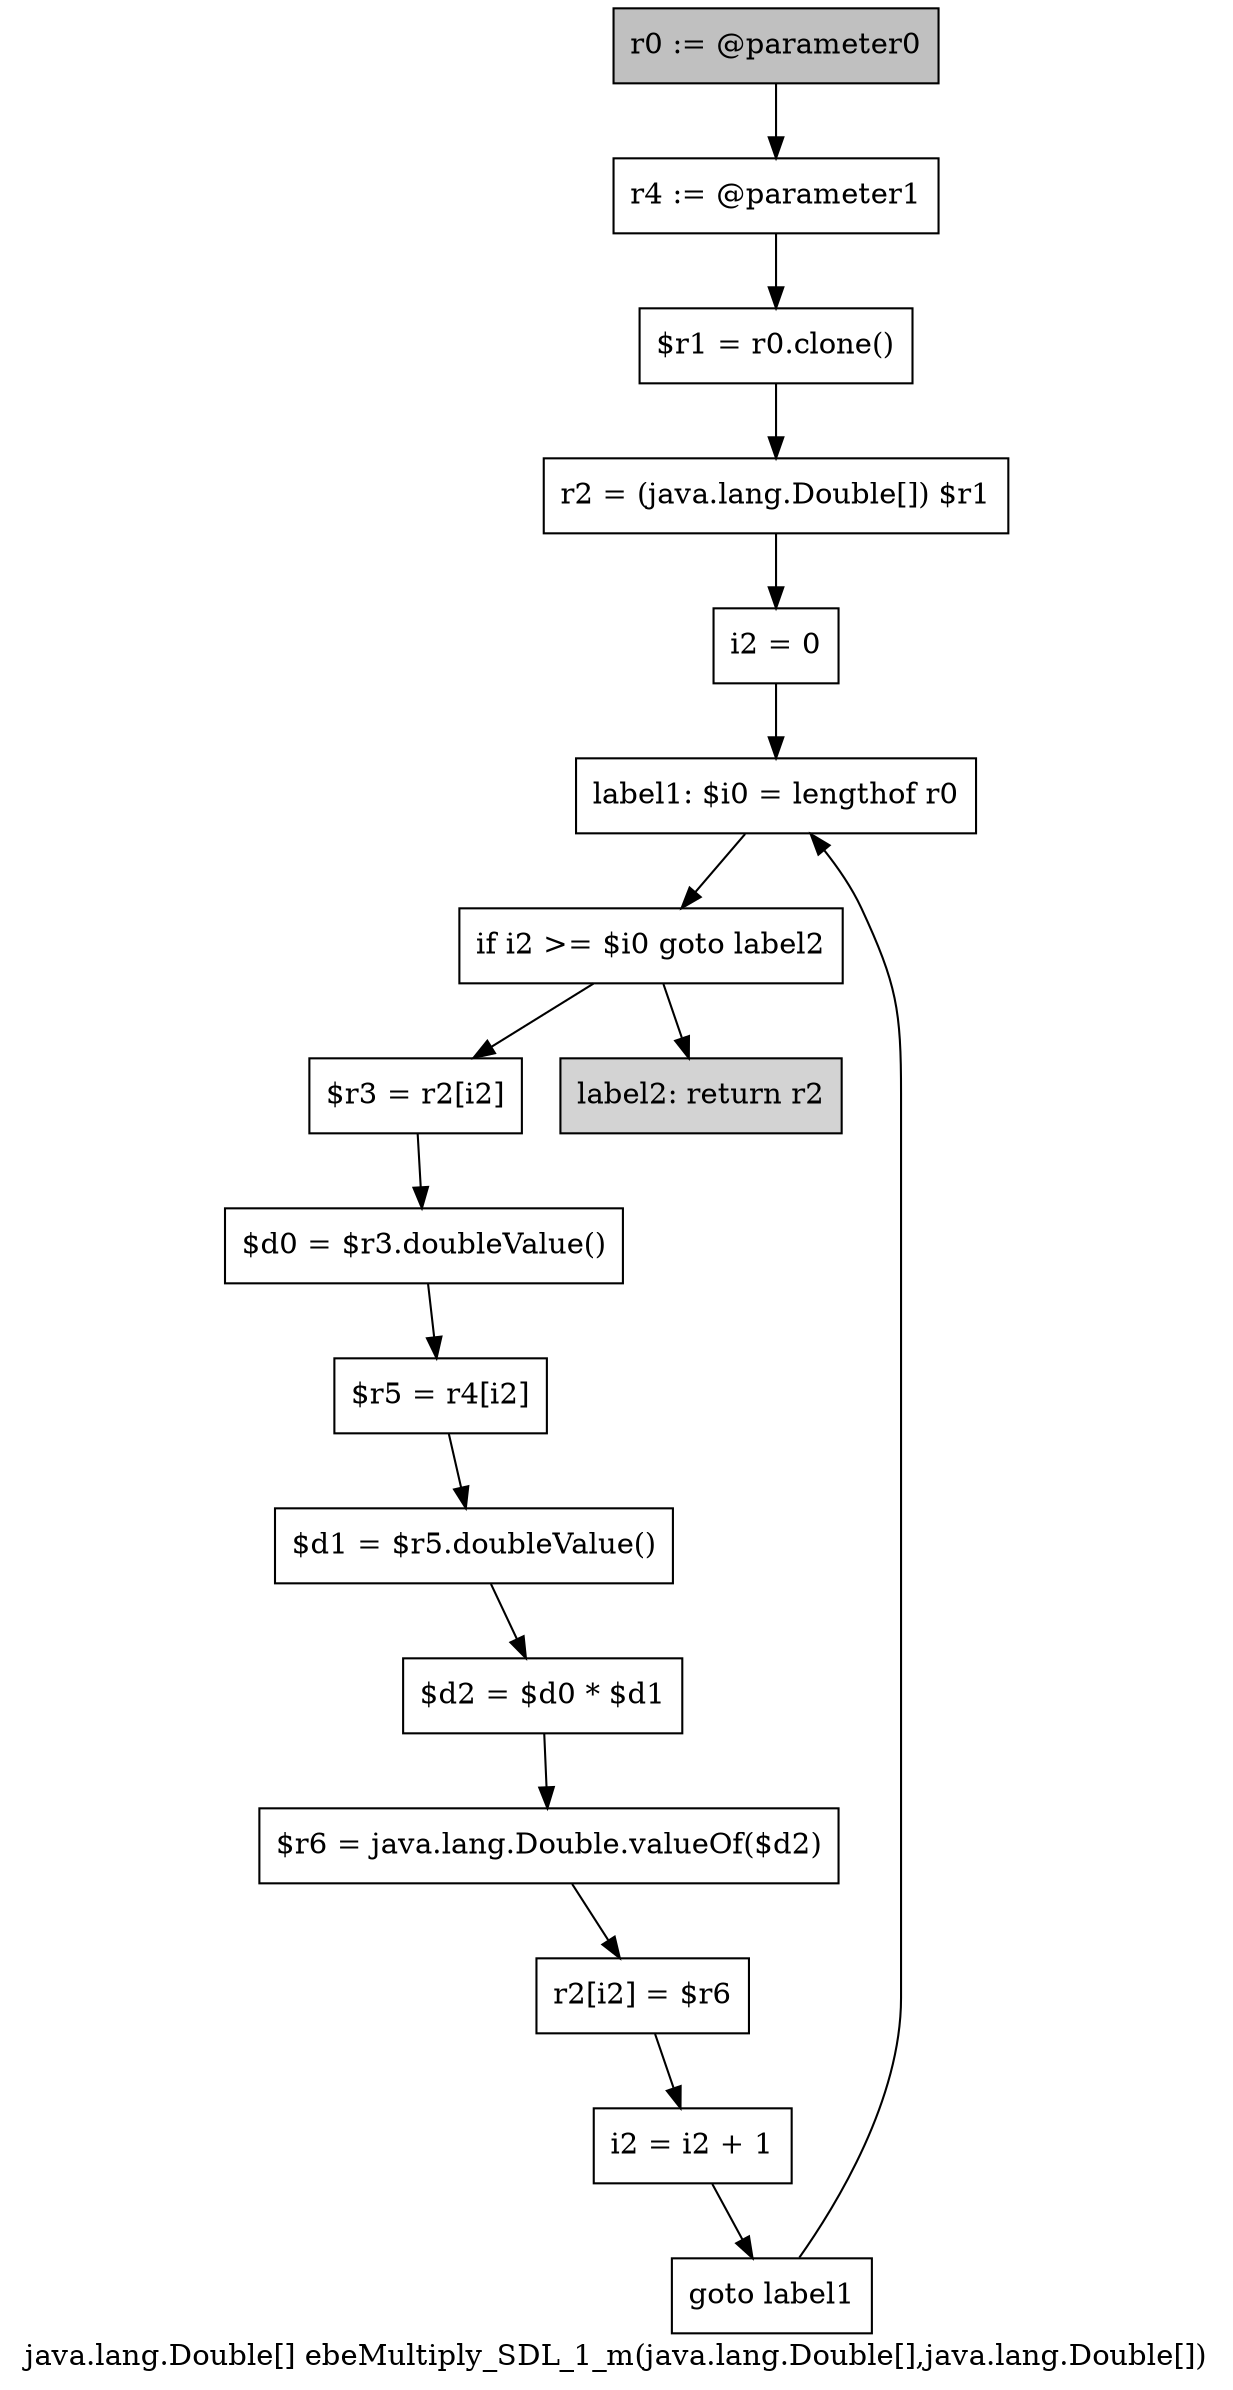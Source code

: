 digraph "java.lang.Double[] ebeMultiply_SDL_1_m(java.lang.Double[],java.lang.Double[])" {
    label="java.lang.Double[] ebeMultiply_SDL_1_m(java.lang.Double[],java.lang.Double[])";
    node [shape=box];
    "0" [style=filled,fillcolor=gray,label="r0 := @parameter0",];
    "1" [label="r4 := @parameter1",];
    "0"->"1";
    "2" [label="$r1 = r0.clone()",];
    "1"->"2";
    "3" [label="r2 = (java.lang.Double[]) $r1",];
    "2"->"3";
    "4" [label="i2 = 0",];
    "3"->"4";
    "5" [label="label1: $i0 = lengthof r0",];
    "4"->"5";
    "6" [label="if i2 >= $i0 goto label2",];
    "5"->"6";
    "7" [label="$r3 = r2[i2]",];
    "6"->"7";
    "16" [style=filled,fillcolor=lightgray,label="label2: return r2",];
    "6"->"16";
    "8" [label="$d0 = $r3.doubleValue()",];
    "7"->"8";
    "9" [label="$r5 = r4[i2]",];
    "8"->"9";
    "10" [label="$d1 = $r5.doubleValue()",];
    "9"->"10";
    "11" [label="$d2 = $d0 * $d1",];
    "10"->"11";
    "12" [label="$r6 = java.lang.Double.valueOf($d2)",];
    "11"->"12";
    "13" [label="r2[i2] = $r6",];
    "12"->"13";
    "14" [label="i2 = i2 + 1",];
    "13"->"14";
    "15" [label="goto label1",];
    "14"->"15";
    "15"->"5";
}

